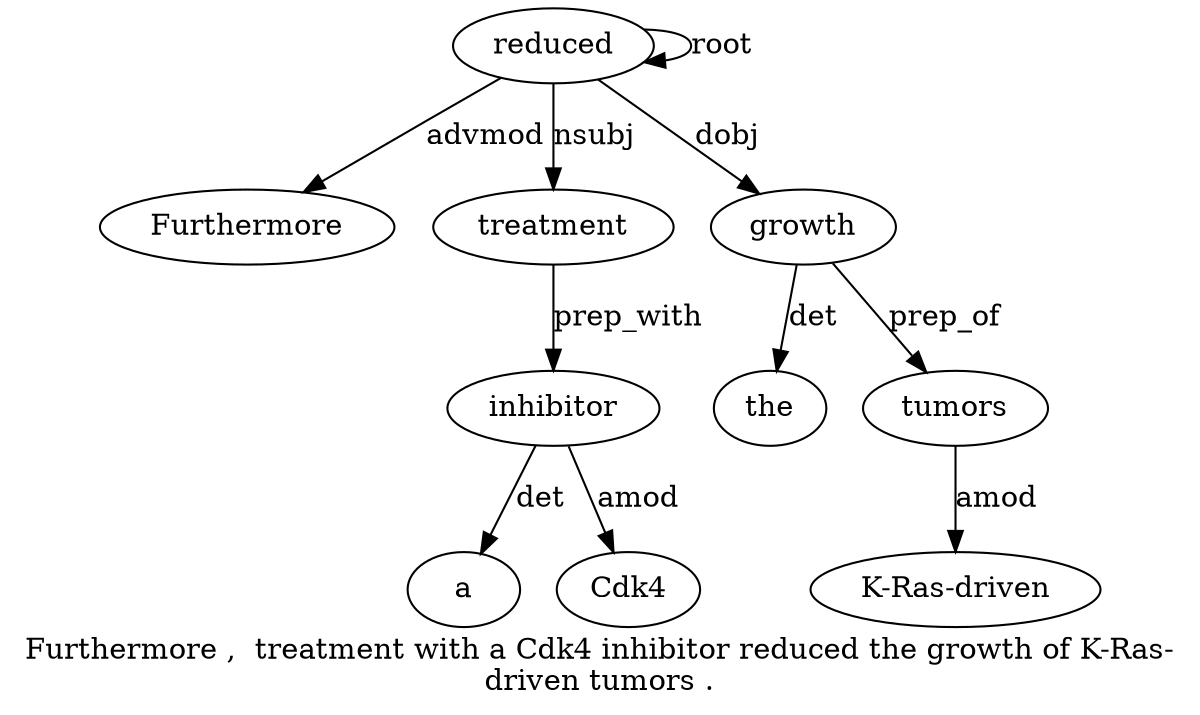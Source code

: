 digraph "Furthermore ,  treatment with a Cdk4 inhibitor reduced the growth of K-Ras-driven tumors ." {
label="Furthermore ,  treatment with a Cdk4 inhibitor reduced the growth of K-Ras-
driven tumors .";
reduced8 [style=filled, fillcolor=white, label=reduced];
Furthermore1 [style=filled, fillcolor=white, label=Furthermore];
reduced8 -> Furthermore1  [label=advmod];
treatment3 [style=filled, fillcolor=white, label=treatment];
reduced8 -> treatment3  [label=nsubj];
inhibitor7 [style=filled, fillcolor=white, label=inhibitor];
a5 [style=filled, fillcolor=white, label=a];
inhibitor7 -> a5  [label=det];
Cdk46 [style=filled, fillcolor=white, label=Cdk4];
inhibitor7 -> Cdk46  [label=amod];
treatment3 -> inhibitor7  [label=prep_with];
reduced8 -> reduced8  [label=root];
growth10 [style=filled, fillcolor=white, label=growth];
the9 [style=filled, fillcolor=white, label=the];
growth10 -> the9  [label=det];
reduced8 -> growth10  [label=dobj];
tumors13 [style=filled, fillcolor=white, label=tumors];
"K-Ras-driven12" [style=filled, fillcolor=white, label="K-Ras-driven"];
tumors13 -> "K-Ras-driven12"  [label=amod];
growth10 -> tumors13  [label=prep_of];
}
